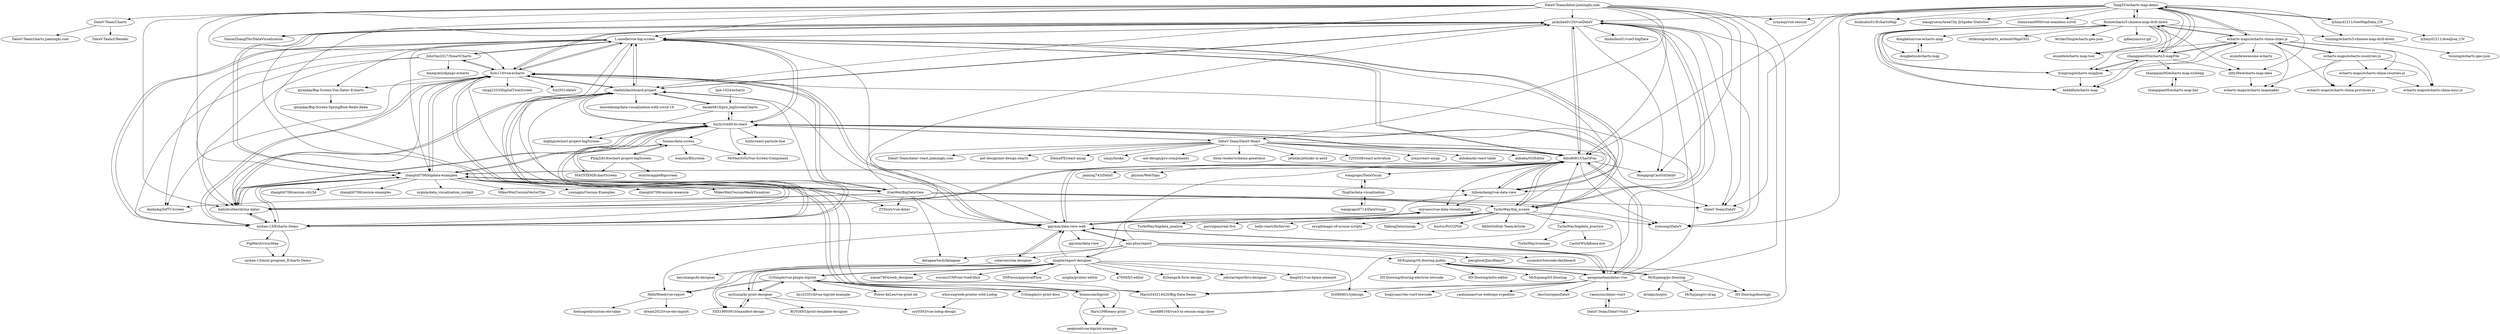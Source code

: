 digraph G {
"jackchen0120/vueDataV" -> "L-noodle/vue-big-screen"
"jackchen0120/vueDataV" -> "bym110/vue-echarts"
"jackchen0120/vueDataV" -> "DataV-Team/DataV" ["e"=1]
"jackchen0120/vueDataV" -> "chellel/dashboard-project"
"jackchen0120/vueDataV" -> "ddiu8081/ChartFun"
"jackchen0120/vueDataV" -> "yyhsong/iDataV" ["e"=1]
"jackchen0120/vueDataV" -> "HongqingCao/GitDataV" ["e"=1]
"jackchen0120/vueDataV" -> "zhangti0708/bigdata-examples"
"jackchen0120/vueDataV" -> "biubiubiu01/vue3-bigData" ["e"=1]
"jackchen0120/vueDataV" -> "babybrotherzb/my-datav"
"jackchen0120/vueDataV" -> "Mario343214420/Big-Data-Demo"
"jackchen0120/vueDataV" -> "SimonZhangITer/DataVisualization" ["e"=1]
"jackchen0120/vueDataV" -> "lizhensheng/vue-data-view"
"jackchen0120/vueDataV" -> "nichan-13/Echarts-Demo"
"jackchen0120/vueDataV" -> "TurboWay/big_screen"
"lizhensheng/vue-data-view" -> "ddiu8081/ChartFun"
"lizhensheng/vue-data-view" -> "miyuesc/vue-data-visualization"
"lizhensheng/vue-data-view" -> "hzzly/credit-bi-react"
"MrXujiang/pc-Dooring" -> "MrXujiang/v6.dooring.public"
"MrXujiang/pc-Dooring" -> "MrXujiang/rc-drag"
"MrXujiang/pc-Dooring" -> "drinkjs/mojito"
"MrXujiang/pc-Dooring" -> "H5-Dooring/dooringx" ["e"=1]
"DataV-Team/datav.jiaminghi.com" -> "DataV-Team/DataV" ["e"=1]
"DataV-Team/datav.jiaminghi.com" -> "ddiu8081/ChartFun"
"DataV-Team/datav.jiaminghi.com" -> "jackchen0120/vueDataV"
"DataV-Team/datav.jiaminghi.com" -> "L-noodle/vue-big-screen"
"DataV-Team/datav.jiaminghi.com" -> "DataV-Team/Charts"
"DataV-Team/datav.jiaminghi.com" -> "bym110/vue-echarts"
"DataV-Team/datav.jiaminghi.com" -> "yyhsong/iDataV" ["e"=1]
"DataV-Team/datav.jiaminghi.com" -> "zouyaoji/vue-cesium" ["e"=1]
"DataV-Team/datav.jiaminghi.com" -> "HongqingCao/GitDataV" ["e"=1]
"DataV-Team/datav.jiaminghi.com" -> "DataV-Team/DataV-React"
"DataV-Team/datav.jiaminghi.com" -> "chellel/dashboard-project"
"DataV-Team/datav.jiaminghi.com" -> "zhangti0708/bigdata-examples"
"DataV-Team/datav.jiaminghi.com" -> "SimonZhangITer/DataVisualization" ["e"=1]
"DataV-Team/datav.jiaminghi.com" -> "DataV-Team/DataV-Vue3"
"DataV-Team/datav.jiaminghi.com" -> "babybrotherzb/my-datav"
"ddiu8081/ChartFun" -> "lizhensheng/vue-data-view"
"ddiu8081/ChartFun" -> "yyhsong/iDataV" ["e"=1]
"ddiu8081/ChartFun" -> "TurboWay/big_screen"
"ddiu8081/ChartFun" -> "hzzly/credit-bi-react"
"ddiu8081/ChartFun" -> "HongqingCao/GitDataV" ["e"=1]
"ddiu8081/ChartFun" -> "ggymm/data-view-web"
"ddiu8081/ChartFun" -> "jackchen0120/vueDataV"
"ddiu8081/ChartFun" -> "miyuesc/vue-data-visualization"
"ddiu8081/ChartFun" -> "L-noodle/vue-big-screen"
"ddiu8081/ChartFun" -> "babybrotherzb/my-datav"
"ddiu8081/ChartFun" -> "pengxiaotian/datav-vue"
"ddiu8081/ChartFun" -> "wangyapu/DataVisual"
"ddiu8081/ChartFun" -> "phynos/WebTopo" ["e"=1]
"ddiu8081/ChartFun" -> "zhangti0708/bigdata-examples"
"ddiu8081/ChartFun" -> "jiaming743/DataV" ["e"=1]
"PigMerit/virusMap" -> "nichan-13/mini-program_Echarts-Demo"
"nichan-13/Echarts-Demo" -> "chellel/dashboard-project"
"nichan-13/Echarts-Demo" -> "babybrotherzb/my-datav"
"nichan-13/Echarts-Demo" -> "nichan-13/mini-program_Echarts-Demo"
"nichan-13/Echarts-Demo" -> "bym110/vue-echarts"
"nichan-13/Echarts-Demo" -> "zhangti0708/bigdata-examples"
"nichan-13/Echarts-Demo" -> "PigMerit/virusMap"
"nichan-13/Echarts-Demo" -> "hzzly/credit-bi-react"
"nichan-13/Echarts-Demo" -> "L-noodle/vue-big-screen"
"kidddfu/echarts-map" -> "flute/echarts3-chinese-map-drill-down"
"TurboWay/big_screen" -> "ddiu8081/ChartFun"
"TurboWay/big_screen" -> "yyhsong/iDataV" ["e"=1]
"TurboWay/big_screen" -> "TurboWay/bigdata_analyse" ["e"=1]
"TurboWay/big_screen" -> "TurboWay/bigdata_practice"
"TurboWay/big_screen" -> "L-noodle/vue-big-screen"
"TurboWay/big_screen" -> "nichan-13/Echarts-Demo"
"TurboWay/big_screen" -> "parzulpan/real-live" ["e"=1]
"TurboWay/big_screen" -> "jackchen0120/vueDataV"
"TurboWay/big_screen" -> "hzzly/credit-bi-react"
"TurboWay/big_screen" -> "zhangti0708/bigdata-examples"
"TurboWay/big_screen" -> "hello-react/HoServer" ["e"=1]
"TurboWay/big_screen" -> "eryajf/magic-of-sysuse-scripts" ["e"=1]
"TurboWay/big_screen" -> "TalkingData/inmap" ["e"=1]
"TurboWay/big_screen" -> "hustcc/PyG2Plot" ["e"=1]
"TurboWay/big_screen" -> "HelloGitHub-Team/Article" ["e"=1]
"daoke0818/pro_bigScreenCharts" -> "chellel/dashboard-project"
"daoke0818/pro_bigScreenCharts" -> "hzzly/credit-bi-react"
"daoke0818/pro_bigScreenCharts" -> "bigbigx/echart-project-bigScreen-"
"echarts-maps/echarts-china-cities-js" -> "echarts-maps/echarts-countries-js"
"echarts-maps/echarts-china-cities-js" -> "echarts-maps/echarts-china-counties-js"
"echarts-maps/echarts-china-cities-js" -> "echarts-maps/echarts-china-provinces-js"
"echarts-maps/echarts-china-cities-js" -> "flute/echarts3-chinese-map-drill-down"
"echarts-maps/echarts-china-cities-js" -> "kidddfu/echarts-map"
"echarts-maps/echarts-china-cities-js" -> "zhangqian00/echarts3-mapFile"
"echarts-maps/echarts-china-cities-js" -> "echarts-maps/echarts-china-misc-js"
"echarts-maps/echarts-china-cities-js" -> "ecomfe/echarts-map-tool"
"echarts-maps/echarts-china-cities-js" -> "echarts-maps/echarts-mapmaker"
"echarts-maps/echarts-china-cities-js" -> "TangSY/echarts-map-demo"
"echarts-maps/echarts-china-cities-js" -> "lyingying/echarts-mapJson"
"echarts-maps/echarts-china-cities-js" -> "ecomfe/awesome-echarts" ["e"=1]
"bym110/vue-echarts" -> "jackchen0120/vueDataV"
"bym110/vue-echarts" -> "chellel/dashboard-project"
"bym110/vue-echarts" -> "zhangti0708/bigdata-examples"
"bym110/vue-echarts" -> "daidaibg/IofTV-Screen"
"bym110/vue-echarts" -> "nichan-13/Echarts-Demo"
"bym110/vue-echarts" -> "L-noodle/vue-big-screen"
"bym110/vue-echarts" -> "ggymm/data-view-web"
"bym110/vue-echarts" -> "tmqq2333/DigitalTwinScreen"
"bym110/vue-echarts" -> "Mario343214420/Big-Data-Demo"
"bym110/vue-echarts" -> "iGaoWei/BigDataView"
"bym110/vue-echarts" -> "qiyankai/Big-Screen-Vue-Datav-Echarts"
"bym110/vue-echarts" -> "babybrotherzb/my-datav"
"bym110/vue-echarts" -> "fuyi501/dataV" ["e"=1]
"bym110/vue-echarts" -> "ZTStory/vue-datav"
"bym110/vue-echarts" -> "JohnYan2017/SmartCharts"
"L-noodle/vue-big-screen" -> "jackchen0120/vueDataV"
"L-noodle/vue-big-screen" -> "chellel/dashboard-project"
"L-noodle/vue-big-screen" -> "bym110/vue-echarts"
"L-noodle/vue-big-screen" -> "nichan-13/Echarts-Demo"
"L-noodle/vue-big-screen" -> "ddiu8081/ChartFun"
"L-noodle/vue-big-screen" -> "hzzly/credit-bi-react"
"L-noodle/vue-big-screen" -> "babybrotherzb/my-datav"
"L-noodle/vue-big-screen" -> "TurboWay/big_screen"
"L-noodle/vue-big-screen" -> "JohnYan2017/SmartCharts"
"L-noodle/vue-big-screen" -> "daidaibg/IofTV-Screen"
"L-noodle/vue-big-screen" -> "ggymm/data-view-web"
"L-noodle/vue-big-screen" -> "Mario343214420/Big-Data-Demo"
"L-noodle/vue-big-screen" -> "zhangti0708/bigdata-examples"
"L-noodle/vue-big-screen" -> "qiyankai/Big-Screen-Vue-Datav-Echarts"
"L-noodle/vue-big-screen" -> "lizhensheng/vue-data-view"
"TangSY/echarts-map-demo" -> "flute/echarts3-chinese-map-drill-down"
"TangSY/echarts-map-demo" -> "biubiubiu01/EchartsMap"
"TangSY/echarts-map-demo" -> "zhangqian00/echarts3-mapFile"
"TangSY/echarts-map-demo" -> "xiangyuecn/AreaCity-JsSpider-StatsGov" ["e"=1]
"TangSY/echarts-map-demo" -> "echarts-maps/echarts-china-cities-js"
"TangSY/echarts-map-demo" -> "chenxuan0000/vue-seamless-scroll" ["e"=1]
"TangSY/echarts-map-demo" -> "lyhmyd1211/GeoMapData_CN"
"TangSY/echarts-map-demo" -> "jackchen0120/vueDataV"
"TangSY/echarts-map-demo" -> "DataV-Team/DataV" ["e"=1]
"TangSY/echarts-map-demo" -> "lyingying/echarts-mapJson"
"TangSY/echarts-map-demo" -> "ddiu8081/ChartFun"
"TangSY/echarts-map-demo" -> "touxing/echarts3-chinese-map-drill-down"
"TangSY/echarts-map-demo" -> "cj0x39e/echarts-map-data"
"TangSY/echarts-map-demo" -> "yyhsong/iDataV" ["e"=1]
"TangSY/echarts-map-demo" -> "zouyaoji/vue-cesium" ["e"=1]
"Mario343214420/Big-Data-Demo" -> "bym110/vue-echarts"
"Mario343214420/Big-Data-Demo" -> "chellel/dashboard-project"
"Mario343214420/Big-Data-Demo" -> "hawk86104/vue3-ts-cesium-map-show"
"babybrotherzb/my-datav" -> "nichan-13/Echarts-Demo"
"babybrotherzb/my-datav" -> "hzzly/credit-bi-react"
"babybrotherzb/my-datav" -> "chellel/dashboard-project"
"babybrotherzb/my-datav" -> "zhangti0708/bigdata-examples"
"babybrotherzb/my-datav" -> "ddiu8081/ChartFun"
"zhangti0708/bigdata-examples" -> "zhangti0708/cesium-city3d" ["e"=1]
"zhangti0708/bigdata-examples" -> "iGaoWei/BigDataView"
"zhangti0708/bigdata-examples" -> "bym110/vue-echarts"
"zhangti0708/bigdata-examples" -> "zhangti0708/cesium-examples" ["e"=1]
"zhangti0708/bigdata-examples" -> "nygula/data_visualization_cockpit"
"zhangti0708/bigdata-examples" -> "nichan-13/Echarts-Demo"
"zhangti0708/bigdata-examples" -> "babybrotherzb/my-datav"
"zhangti0708/bigdata-examples" -> "MikesWei/CesiumVectorTile" ["e"=1]
"zhangti0708/bigdata-examples" -> "younggis/Cesium-Examples" ["e"=1]
"zhangti0708/bigdata-examples" -> "jackchen0120/vueDataV"
"zhangti0708/bigdata-examples" -> "hzzly/credit-bi-react"
"zhangti0708/bigdata-examples" -> "zhangti0708/cesium-measure" ["e"=1]
"zhangti0708/bigdata-examples" -> "ddiu8081/ChartFun"
"zhangti0708/bigdata-examples" -> "MikesWei/CesiumMeshVisualizer" ["e"=1]
"zhangti0708/bigdata-examples" -> "lizhensheng/vue-data-view"
"wangyapu/DataVisual" -> "TingGe/data-visualization"
"lyhmyd1211/GeoMapData_CN" -> "lyhmyd1211/AreaJson_CN"
"lyhmyd1211/GeoMapData_CN" -> "TangSY/echarts-map-demo"
"JohnYan2017/SmartCharts" -> "L-noodle/vue-big-screen"
"JohnYan2017/SmartCharts" -> "bym110/vue-echarts"
"JohnYan2017/SmartCharts" -> "nichan-13/Echarts-Demo"
"JohnYan2017/SmartCharts" -> "babybrotherzb/my-datav"
"JohnYan2017/SmartCharts" -> "kinegratii/django-echarts" ["e"=1]
"echarts-maps/echarts-countries-js" -> "echarts-maps/echarts-china-cities-js"
"echarts-maps/echarts-countries-js" -> "echarts-maps/echarts-china-provinces-js"
"echarts-maps/echarts-countries-js" -> "echarts-maps/echarts-china-counties-js"
"echarts-maps/echarts-countries-js" -> "echarts-maps/echarts-china-misc-js"
"echarts-maps/echarts-countries-js" -> "echarts-maps/echarts-mapmaker"
"touxing/echarts3-chinese-map-drill-down" -> "touxing/echarts-geo-json"
"TurboWay/bigdata_practice" -> "CasterWx/kibana-eye" ["e"=1]
"TurboWay/bigdata_practice" -> "TurboWay/ironman"
"hinnncom/hiprint" -> "Haru1990/easy-print"
"hinnncom/hiprint" -> "peakcool/vue-hiprint-example"
"hinnncom/hiprint" -> "CcSimple/vue-plugin-hiprint"
"flute/echarts3-chinese-map-drill-down" -> "zhangqian00/echarts3-mapFile"
"flute/echarts3-chinese-map-drill-down" -> "kidddfu/echarts-map"
"flute/echarts3-chinese-map-drill-down" -> "lyingying/echarts-mapJson"
"flute/echarts3-chinese-map-drill-down" -> "echarts-maps/echarts-china-cities-js"
"flute/echarts3-chinese-map-drill-down" -> "TangSY/echarts-map-demo"
"flute/echarts3-chinese-map-drill-down" -> "touxing/echarts3-chinese-map-drill-down"
"flute/echarts3-chinese-map-drill-down" -> "littlezong/echarts_extendsMap0302"
"flute/echarts3-chinese-map-drill-down" -> "cj0x39e/echarts-map-data"
"flute/echarts3-chinese-map-drill-down" -> "dongkelun/vue-echarts-map"
"flute/echarts3-chinese-map-drill-down" -> "ecomfe/echarts-map-tool"
"flute/echarts3-chinese-map-drill-down" -> "ArcherDing/echarts-geo-json"
"flute/echarts3-chinese-map-drill-down" -> "dongkelun/echarts-map"
"flute/echarts3-chinese-map-drill-down" -> "qdlaoyao/css-gif" ["e"=1]
"HelloWoed/vue-report" -> "foolsogood/custom-ele-table"
"HelloWoed/vue-report" -> "dream2023/vue-ele-import"
"xinglie/report-designer" -> "CcSimple/vue-plugin-hiprint"
"xinglie/report-designer" -> "xinglie/printer-editor"
"xinglie/report-designer" -> "myliuxia/kr-print-designer"
"xinglie/report-designer" -> "SXX19950910/manifest-design"
"xinglie/report-designer" -> "HelloWoed/vue-report"
"xinglie/report-designer" -> "a7650/h5-editor" ["e"=1]
"xinglie/report-designer" -> "Kchengz/k-form-design" ["e"=1]
"xinglie/report-designer" -> "jobsta/reportbro-designer" ["e"=1]
"xinglie/report-designer" -> "fengli01/vue-bpmn-element" ["e"=1]
"xinglie/report-designer" -> "ddiu8081/ChartFun"
"xinglie/report-designer" -> "xiaoai7904/web_designer" ["e"=1]
"xinglie/report-designer" -> "ggymm/data-view-web"
"xinglie/report-designer" -> "scscms/CNPrint-VueEditor"
"xinglie/report-designer" -> "SNFocus/approvalFlow" ["e"=1]
"xinglie/report-designer" -> "fyl080801/vjdesign" ["e"=1]
"DataV-Team/DataV-React" -> "hzzly/credit-bi-react"
"DataV-Team/DataV-React" -> "uiwjs/react-amap" ["e"=1]
"DataV-Team/DataV-React" -> "DataV-Team/DataV" ["e"=1]
"DataV-Team/DataV-React" -> "alibaba/ali-react-table" ["e"=1]
"DataV-Team/DataV-React" -> "babybrotherzb/my-datav"
"DataV-Team/DataV-React" -> "alibaba/GGEditor" ["e"=1]
"DataV-Team/DataV-React" -> "DataV-Team/datav-react.jiaminghi.com"
"DataV-Team/DataV-React" -> "ant-design/ant-design-charts" ["e"=1]
"DataV-Team/DataV-React" -> "ElemeFE/react-amap" ["e"=1]
"DataV-Team/DataV-React" -> "umijs/hooks" ["e"=1]
"DataV-Team/DataV-React" -> "ant-design/pro-components" ["e"=1]
"DataV-Team/DataV-React" -> "ddiu8081/ChartFun"
"DataV-Team/DataV-React" -> "form-render/schema-generator" ["e"=1]
"DataV-Team/DataV-React" -> "jetlinks/jetlinks-ui-antd" ["e"=1]
"DataV-Team/DataV-React" -> "CJY0208/react-activation" ["e"=1]
"TingGe/data-visualization" -> "wangyapu0714/DataVisual"
"TingGe/data-visualization" -> "wangyapu/DataVisual"
"dongkelun/vue-echarts-map" -> "dongkelun/echarts-map"
"lyingying/echarts-mapJson" -> "zhangqian00/echarts3-mapFile"
"lyingying/echarts-mapJson" -> "flute/echarts3-chinese-map-drill-down"
"lyingying/echarts-mapJson" -> "kidddfu/echarts-map"
"myliuxia/kr-print-designer" -> "CcSimple/vue-plugin-hiprint"
"myliuxia/kr-print-designer" -> "SXX19950910/manifest-design"
"myliuxia/kr-print-designer" -> "cxy0303/vue-lodop-design"
"myliuxia/kr-print-designer" -> "xinglie/report-designer"
"myliuxia/kr-print-designer" -> "ROYIANS/print-template-designer"
"MrXujiang/v6.dooring.public" -> "MrXujiang/pc-Dooring"
"MrXujiang/v6.dooring.public" -> "H5-Dooring/mitu-editor"
"MrXujiang/v6.dooring.public" -> "H5-Dooring/dooringx" ["e"=1]
"MrXujiang/v6.dooring.public" -> "MrXujiang/h5-Dooring" ["e"=1]
"MrXujiang/v6.dooring.public" -> "H5-Dooring/dooring-electron-lowcode" ["e"=1]
"MrXujiang/v6.dooring.public" -> "pengxiaotian/datav-vue"
"pengxiaotian/datav-vue" -> "ggymm/data-view-web"
"pengxiaotian/datav-vue" -> "ddiu8081/ChartFun"
"pengxiaotian/datav-vue" -> "miyuesc/vue-data-visualization"
"pengxiaotian/datav-vue" -> "yaolunmao/vue-webtopo-svgeditor" ["e"=1]
"pengxiaotian/datav-vue" -> "vaemusic/datav-vue3"
"pengxiaotian/datav-vue" -> "MrXujiang/v6.dooring.public"
"pengxiaotian/datav-vue" -> "Mario343214420/Big-Data-Demo"
"pengxiaotian/datav-vue" -> "AnsGoo/openDataV" ["e"=1]
"pengxiaotian/datav-vue" -> "bym110/vue-echarts"
"pengxiaotian/datav-vue" -> "buqiyuan/vite-vue3-lowcode" ["e"=1]
"pengxiaotian/datav-vue" -> "jackchen0120/vueDataV"
"pengxiaotian/datav-vue" -> "fyl080801/vjdesign" ["e"=1]
"ggymm/data-view-web" -> "colaiven/cola-designer"
"ggymm/data-view-web" -> "miyuesc/vue-data-visualization"
"ggymm/data-view-web" -> "ggymm/data-view"
"ggymm/data-view-web" -> "pengxiaotian/datav-vue"
"ggymm/data-view-web" -> "ddiu8081/ChartFun"
"ggymm/data-view-web" -> "bym110/vue-echarts"
"ggymm/data-view-web" -> "lizhensheng/vue-data-view"
"ggymm/data-view-web" -> "anji-plus/report"
"ggymm/data-view-web" -> "HelloWoed/vue-report"
"ggymm/data-view-web" -> "chellel/dashboard-project"
"iGaoWei/BigDataView" -> "zhangti0708/bigdata-examples"
"iGaoWei/BigDataView" -> "bym110/vue-echarts"
"iGaoWei/BigDataView" -> "jackchen0120/vueDataV"
"iGaoWei/BigDataView" -> "yyhsong/iDataV" ["e"=1]
"iGaoWei/BigDataView" -> "chellel/dashboard-project"
"iGaoWei/BigDataView" -> "ggymm/data-view-web"
"iGaoWei/BigDataView" -> "L-noodle/vue-big-screen"
"iGaoWei/BigDataView" -> "ZTStory/vue-datav"
"iGaoWei/BigDataView" -> "TurboWay/big_screen"
"iGaoWei/BigDataView" -> "daidaibg/IofTV-Screen"
"iGaoWei/BigDataView" -> "babybrotherzb/my-datav"
"iGaoWei/BigDataView" -> "datageartech/datagear" ["e"=1]
"iGaoWei/BigDataView" -> "DataV-Team/DataV" ["e"=1]
"chellel/dashboard-project" -> "nichan-13/Echarts-Demo"
"chellel/dashboard-project" -> "bym110/vue-echarts"
"chellel/dashboard-project" -> "daoke0818/pro_bigScreenCharts"
"chellel/dashboard-project" -> "L-noodle/vue-big-screen"
"chellel/dashboard-project" -> "jackchen0120/vueDataV"
"chellel/dashboard-project" -> "hzzly/credit-bi-react"
"chellel/dashboard-project" -> "babybrotherzb/my-datav"
"chellel/dashboard-project" -> "lanweihong/data-visualization-with-covid-19"
"lijie-1024/echarts" -> "daoke0818/pro_bigScreenCharts"
"DataV-Team/Charts" -> "DataV-Team/CRender"
"DataV-Team/Charts" -> "DataV-Team/charts.jiaminghi.com"
"anji-plus/report" -> "jeecgboot/JimuReport" ["e"=1]
"anji-plus/report" -> "ggymm/data-view-web"
"anji-plus/report" -> "ddiu8081/ChartFun"
"anji-plus/report" -> "miyuesc/vue-data-visualization"
"anji-plus/report" -> "colaiven/cola-designer"
"anji-plus/report" -> "MrXujiang/v6.dooring.public"
"anji-plus/report" -> "datageartech/datagear" ["e"=1]
"anji-plus/report" -> "zzcandor/lowcode-dashboard" ["e"=1]
"anji-plus/report" -> "xinglie/report-designer"
"anji-plus/report" -> "pengxiaotian/datav-vue"
"qiyankai/Big-Screen-Vue-Datav-Echarts" -> "qiyankai/Big-Screen-SpringBoot-Redis-Jieba"
"cj0x39e/echarts-map-data" -> "echarts-maps/echarts-mapmaker"
"CcSimple/vue-plugin-hiprint" -> "myliuxia/kr-print-designer"
"CcSimple/vue-plugin-hiprint" -> "xinglie/report-designer"
"CcSimple/vue-plugin-hiprint" -> "hinnncom/hiprint"
"CcSimple/vue-plugin-hiprint" -> "SXX19950910/manifest-design"
"CcSimple/vue-plugin-hiprint" -> "Power-kxLee/vue-print-nb" ["e"=1]
"CcSimple/vue-plugin-hiprint" -> "CcSimple/sv-print-docs"
"CcSimple/vue-plugin-hiprint" -> "byc233518/vue-hiprint-example"
"CcSimple/vue-plugin-hiprint" -> "HelloWoed/vue-report"
"CcSimple/vue-plugin-hiprint" -> "Haru1990/easy-print"
"zhangqian00/echarts3-mapFile" -> "flute/echarts3-chinese-map-drill-down"
"zhangqian00/echarts3-mapFile" -> "lyingying/echarts-mapJson"
"zhangqian00/echarts3-mapFile" -> "kidddfu/echarts-map"
"zhangqian00/echarts3-mapFile" -> "echarts-maps/echarts-china-cities-js"
"zhangqian00/echarts3-mapFile" -> "TangSY/echarts-map-demo"
"zhangqian00/echarts3-mapFile" -> "zhangqian00/echarts-map-xicheng"
"zhangqian00/echarts3-mapFile" -> "cj0x39e/echarts-map-data"
"colaiven/cola-designer" -> "ggymm/data-view-web"
"colaiven/cola-designer" -> "heyuhangs/bi-designer"
"whorusq/web-printer-with-Lodop" -> "cxy0303/vue-lodop-design"
"MAYIYIXM/EchartScreen" -> "Sioxas/data-screen"
"dongkelun/echarts-map" -> "dongkelun/vue-echarts-map"
"zhangqian00/echarts-map-xicheng" -> "zhangqian00/echarts-map-bar"
"echarts-maps/echarts-china-counties-js" -> "echarts-maps/echarts-china-misc-js"
"echarts-maps/echarts-china-counties-js" -> "echarts-maps/echarts-china-provinces-js"
"DataV-Team/DataV-Vue3" -> "vaemusic/datav-vue3"
"miyuesc/vue-data-visualization" -> "ggymm/data-view-web"
"zhangqian00/echarts-map-bar" -> "zhangqian00/echarts-map-xicheng"
"SXX19950910/manifest-design" -> "myliuxia/kr-print-designer"
"PingZi818/echart-project-bigScreen-" -> "MAYIYIXM/EchartScreen"
"PingZi818/echart-project-bigScreen-" -> "leimite/appleBigscreen"
"PingZi818/echart-project-bigScreen-" -> "Sioxas/data-screen"
"wangyapu0714/DataVisual" -> "TingGe/data-visualization"
"vaemusic/datav-vue3" -> "DataV-Team/DataV-Vue3"
"Haru1990/easy-print" -> "peakcool/vue-hiprint-example"
"hzzly/credit-bi-react" -> "ddiu8081/ChartFun"
"hzzly/credit-bi-react" -> "hzzly/react-particle-line"
"hzzly/credit-bi-react" -> "DataV-Team/DataV-React"
"hzzly/credit-bi-react" -> "lizhensheng/vue-data-view"
"hzzly/credit-bi-react" -> "babybrotherzb/my-datav"
"hzzly/credit-bi-react" -> "chellel/dashboard-project"
"hzzly/credit-bi-react" -> "nichan-13/Echarts-Demo"
"hzzly/credit-bi-react" -> "zhangti0708/bigdata-examples"
"hzzly/credit-bi-react" -> "MrManYoYo/Vue-Screen-Component"
"hzzly/credit-bi-react" -> "Sioxas/data-screen"
"hzzly/credit-bi-react" -> "daoke0818/pro_bigScreenCharts"
"hzzly/credit-bi-react" -> "bigbigx/echart-project-bigScreen-"
"hzzly/credit-bi-react" -> "L-noodle/vue-big-screen"
"Sioxas/data-screen" -> "MAYIYIXM/EchartScreen"
"Sioxas/data-screen" -> "wanzizi/BIsystem"
"Sioxas/data-screen" -> "MrManYoYo/Vue-Screen-Component"
"Sioxas/data-screen" -> "PingZi818/echart-project-bigScreen-"
"jackchen0120/vueDataV" ["l"="9.62,-11.657"]
"L-noodle/vue-big-screen" ["l"="9.647,-11.644"]
"bym110/vue-echarts" ["l"="9.649,-11.658"]
"DataV-Team/DataV" ["l"="14.393,-8.104"]
"chellel/dashboard-project" ["l"="9.643,-11.629"]
"ddiu8081/ChartFun" ["l"="9.659,-11.675"]
"yyhsong/iDataV" ["l"="14.448,-8.061"]
"HongqingCao/GitDataV" ["l"="14.421,-8.059"]
"zhangti0708/bigdata-examples" ["l"="9.662,-11.636"]
"biubiubiu01/vue3-bigData" ["l"="9.758,-10.739"]
"babybrotherzb/my-datav" ["l"="9.67,-11.649"]
"Mario343214420/Big-Data-Demo" ["l"="9.61,-11.679"]
"SimonZhangITer/DataVisualization" ["l"="14.518,-8.177"]
"lizhensheng/vue-data-view" ["l"="9.64,-11.675"]
"nichan-13/Echarts-Demo" ["l"="9.655,-11.619"]
"TurboWay/big_screen" ["l"="9.632,-11.606"]
"miyuesc/vue-data-visualization" ["l"="9.659,-11.718"]
"hzzly/credit-bi-react" ["l"="9.671,-11.614"]
"MrXujiang/pc-Dooring" ["l"="9.552,-11.801"]
"MrXujiang/v6.dooring.public" ["l"="9.592,-11.767"]
"MrXujiang/rc-drag" ["l"="9.539,-11.836"]
"drinkjs/mojito" ["l"="9.519,-11.814"]
"H5-Dooring/dooringx" ["l"="14.167,-7.967"]
"DataV-Team/datav.jiaminghi.com" ["l"="9.691,-11.674"]
"DataV-Team/Charts" ["l"="9.758,-11.704"]
"zouyaoji/vue-cesium" ["l"="18.295,26.555"]
"DataV-Team/DataV-React" ["l"="9.718,-11.646"]
"DataV-Team/DataV-Vue3" ["l"="9.718,-11.715"]
"ggymm/data-view-web" ["l"="9.649,-11.707"]
"pengxiaotian/datav-vue" ["l"="9.627,-11.715"]
"wangyapu/DataVisual" ["l"="9.766,-11.669"]
"phynos/WebTopo" ["l"="-30.986,40.098"]
"jiaming743/DataV" ["l"="14.423,-7.954"]
"PigMerit/virusMap" ["l"="9.666,-11.576"]
"nichan-13/mini-program_Echarts-Demo" ["l"="9.658,-11.587"]
"kidddfu/echarts-map" ["l"="9.422,-11.59"]
"flute/echarts3-chinese-map-drill-down" ["l"="9.422,-11.61"]
"TurboWay/bigdata_analyse" ["l"="11.654,23.443"]
"TurboWay/bigdata_practice" ["l"="9.703,-11.549"]
"parzulpan/real-live" ["l"="8.585,16.222"]
"hello-react/HoServer" ["l"="8.572,16.331"]
"eryajf/magic-of-sysuse-scripts" ["l"="8.62,16.313"]
"TalkingData/inmap" ["l"="14.545,-8.195"]
"hustcc/PyG2Plot" ["l"="-10.182,-46.722"]
"HelloGitHub-Team/Article" ["l"="8.617,16.242"]
"daoke0818/pro_bigScreenCharts" ["l"="9.639,-11.576"]
"bigbigx/echart-project-bigScreen-" ["l"="9.657,-11.56"]
"echarts-maps/echarts-china-cities-js" ["l"="9.42,-11.636"]
"echarts-maps/echarts-countries-js" ["l"="9.4,-11.665"]
"echarts-maps/echarts-china-counties-js" ["l"="9.374,-11.652"]
"echarts-maps/echarts-china-provinces-js" ["l"="9.39,-11.646"]
"zhangqian00/echarts3-mapFile" ["l"="9.449,-11.614"]
"echarts-maps/echarts-china-misc-js" ["l"="9.381,-11.669"]
"ecomfe/echarts-map-tool" ["l"="9.388,-11.622"]
"echarts-maps/echarts-mapmaker" ["l"="9.424,-11.662"]
"TangSY/echarts-map-demo" ["l"="9.487,-11.629"]
"lyingying/echarts-mapJson" ["l"="9.446,-11.594"]
"ecomfe/awesome-echarts" ["l"="14.545,-8.061"]
"daidaibg/IofTV-Screen" ["l"="9.598,-11.632"]
"tmqq2333/DigitalTwinScreen" ["l"="9.722,-11.62"]
"iGaoWei/BigDataView" ["l"="9.619,-11.633"]
"qiyankai/Big-Screen-Vue-Datav-Echarts" ["l"="9.695,-11.619"]
"fuyi501/dataV" ["l"="-26.695,11.737"]
"ZTStory/vue-datav" ["l"="9.594,-11.652"]
"JohnYan2017/SmartCharts" ["l"="9.687,-11.64"]
"biubiubiu01/EchartsMap" ["l"="9.489,-11.671"]
"xiangyuecn/AreaCity-JsSpider-StatsGov" ["l"="14.651,-8.06"]
"chenxuan0000/vue-seamless-scroll" ["l"="14.492,-8.406"]
"lyhmyd1211/GeoMapData_CN" ["l"="9.499,-11.59"]
"touxing/echarts3-chinese-map-drill-down" ["l"="9.452,-11.66"]
"cj0x39e/echarts-map-data" ["l"="9.448,-11.639"]
"hawk86104/vue3-ts-cesium-map-show" ["l"="9.566,-11.696"]
"zhangti0708/cesium-city3d" ["l"="18.352,26.502"]
"zhangti0708/cesium-examples" ["l"="18.336,26.538"]
"nygula/data_visualization_cockpit" ["l"="9.71,-11.594"]
"MikesWei/CesiumVectorTile" ["l"="18.364,26.561"]
"younggis/Cesium-Examples" ["l"="18.356,26.554"]
"zhangti0708/cesium-measure" ["l"="18.349,26.487"]
"MikesWei/CesiumMeshVisualizer" ["l"="18.355,26.574"]
"TingGe/data-visualization" ["l"="9.808,-11.665"]
"lyhmyd1211/AreaJson_CN" ["l"="9.5,-11.559"]
"kinegratii/django-echarts" ["l"="15.913,4.944"]
"touxing/echarts-geo-json" ["l"="9.446,-11.687"]
"CasterWx/kibana-eye" ["l"="8.598,16.16"]
"TurboWay/ironman" ["l"="9.735,-11.53"]
"hinnncom/hiprint" ["l"="9.709,-11.872"]
"Haru1990/easy-print" ["l"="9.69,-11.881"]
"peakcool/vue-hiprint-example" ["l"="9.705,-11.897"]
"CcSimple/vue-plugin-hiprint" ["l"="9.694,-11.838"]
"littlezong/echarts_extendsMap0302" ["l"="9.396,-11.584"]
"dongkelun/vue-echarts-map" ["l"="9.369,-11.584"]
"ArcherDing/echarts-geo-json" ["l"="9.4,-11.559"]
"dongkelun/echarts-map" ["l"="9.376,-11.601"]
"qdlaoyao/css-gif" ["l"="11.877,-6.751"]
"HelloWoed/vue-report" ["l"="9.657,-11.797"]
"foolsogood/custom-ele-table" ["l"="9.634,-11.814"]
"dream2023/vue-ele-import" ["l"="9.643,-11.832"]
"xinglie/report-designer" ["l"="9.689,-11.787"]
"xinglie/printer-editor" ["l"="9.675,-11.818"]
"myliuxia/kr-print-designer" ["l"="9.722,-11.827"]
"SXX19950910/manifest-design" ["l"="9.706,-11.815"]
"a7650/h5-editor" ["l"="-25.857,18.924"]
"Kchengz/k-form-design" ["l"="14.232,-7.853"]
"jobsta/reportbro-designer" ["l"="25.046,4.126"]
"fengli01/vue-bpmn-element" ["l"="14.137,-7.741"]
"xiaoai7904/web_designer" ["l"="14.248,-7.871"]
"scscms/CNPrint-VueEditor" ["l"="9.729,-11.791"]
"SNFocus/approvalFlow" ["l"="14.196,-7.802"]
"fyl080801/vjdesign" ["l"="14.251,-7.823"]
"uiwjs/react-amap" ["l"="12.99,-12.453"]
"alibaba/ali-react-table" ["l"="13.891,-8.222"]
"alibaba/GGEditor" ["l"="13.999,-8.014"]
"DataV-Team/datav-react.jiaminghi.com" ["l"="9.76,-11.635"]
"ant-design/ant-design-charts" ["l"="13.998,-8.256"]
"ElemeFE/react-amap" ["l"="14.037,-8.369"]
"umijs/hooks" ["l"="13.959,-8.272"]
"ant-design/pro-components" ["l"="13.983,-8.24"]
"form-render/schema-generator" ["l"="14.023,-7.975"]
"jetlinks/jetlinks-ui-antd" ["l"="-33.504,39.501"]
"CJY0208/react-activation" ["l"="13.926,-8.273"]
"wangyapu0714/DataVisual" ["l"="9.837,-11.662"]
"cxy0303/vue-lodop-design" ["l"="9.758,-11.857"]
"ROYIANS/print-template-designer" ["l"="9.748,-11.834"]
"H5-Dooring/mitu-editor" ["l"="9.587,-11.806"]
"MrXujiang/h5-Dooring" ["l"="14.185,-8.059"]
"H5-Dooring/dooring-electron-lowcode" ["l"="14.227,-7.725"]
"yaolunmao/vue-webtopo-svgeditor" ["l"="-30.973,40.078"]
"vaemusic/datav-vue3" ["l"="9.695,-11.729"]
"AnsGoo/openDataV" ["l"="14.254,-7.734"]
"buqiyuan/vite-vue3-lowcode" ["l"="14.185,-7.925"]
"colaiven/cola-designer" ["l"="9.67,-11.742"]
"ggymm/data-view" ["l"="9.619,-11.733"]
"anji-plus/report" ["l"="9.643,-11.745"]
"datageartech/datagear" ["l"="11.585,23.607"]
"lanweihong/data-visualization-with-covid-19" ["l"="9.677,-11.589"]
"lijie-1024/echarts" ["l"="9.616,-11.517"]
"DataV-Team/CRender" ["l"="9.793,-11.72"]
"DataV-Team/charts.jiaminghi.com" ["l"="9.773,-11.717"]
"jeecgboot/JimuReport" ["l"="7.009,17.812"]
"zzcandor/lowcode-dashboard" ["l"="14.262,-7.71"]
"qiyankai/Big-Screen-SpringBoot-Redis-Jieba" ["l"="9.733,-11.598"]
"Power-kxLee/vue-print-nb" ["l"="14.355,-8.67"]
"CcSimple/sv-print-docs" ["l"="9.69,-11.859"]
"byc233518/vue-hiprint-example" ["l"="9.675,-11.857"]
"zhangqian00/echarts-map-xicheng" ["l"="9.445,-11.561"]
"heyuhangs/bi-designer" ["l"="9.699,-11.758"]
"whorusq/web-printer-with-Lodop" ["l"="9.782,-11.88"]
"MAYIYIXM/EchartScreen" ["l"="9.707,-11.504"]
"Sioxas/data-screen" ["l"="9.691,-11.521"]
"zhangqian00/echarts-map-bar" ["l"="9.442,-11.54"]
"PingZi818/echart-project-bigScreen-" ["l"="9.703,-11.487"]
"leimite/appleBigscreen" ["l"="9.714,-11.456"]
"hzzly/react-particle-line" ["l"="9.695,-11.584"]
"MrManYoYo/Vue-Screen-Component" ["l"="9.679,-11.552"]
"wanzizi/BIsystem" ["l"="9.678,-11.49"]
}